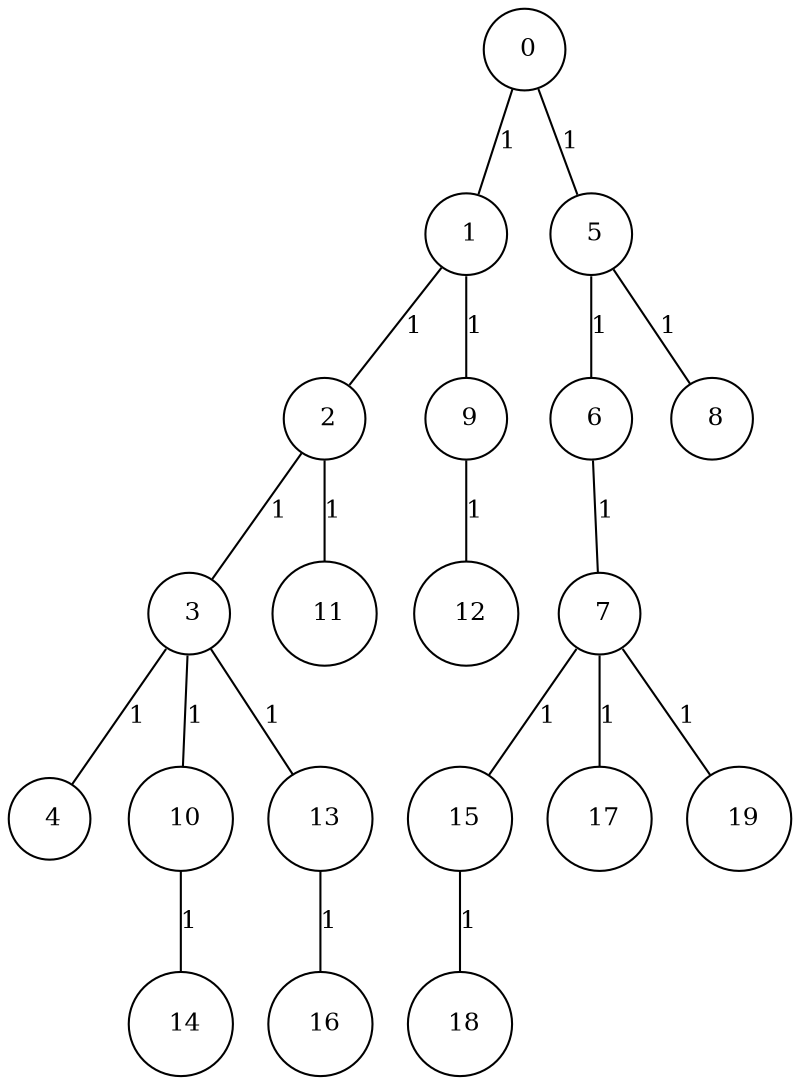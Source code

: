 graph G {
size="8.5,11;"
ratio = "expand;"
fixedsize="true;"
overlap="scale;"
node[shape=circle,width=.12,hight=.12,fontsize=12]
edge[fontsize=12]

0[label=" 0" color=black, pos="2.4775512,2.4661686!"];
1[label=" 1" color=black, pos="0.96727693,1.458039!"];
2[label=" 2" color=black, pos="0.7664476,1.2575854!"];
3[label=" 3" color=black, pos="1.9635048,2.4023788!"];
4[label=" 4" color=black, pos="1.5544482,1.1910277!"];
5[label=" 5" color=black, pos="0.36010512,0.91652268!"];
6[label=" 6" color=black, pos="2.6065422,2.1097777!"];
7[label=" 7" color=black, pos="2.1990027,1.5926919!"];
8[label=" 8" color=black, pos="1.5963405,0.56087177!"];
9[label=" 9" color=black, pos="2.2426258,0.34384138!"];
10[label=" 10" color=black, pos="2.9236923,1.7706859!"];
11[label=" 11" color=black, pos="1.9332725,0.44798153!"];
12[label=" 12" color=black, pos="2.7952313,2.9656816!"];
13[label=" 13" color=black, pos="0.29288911,0.36602794!"];
14[label=" 14" color=black, pos="1.7476378,0.27298712!"];
15[label=" 15" color=black, pos="2.1223258,0.62319446!"];
16[label=" 16" color=black, pos="2.9245395,0.28228376!"];
17[label=" 17" color=black, pos="0.20297698,2.1762388!"];
18[label=" 18" color=black, pos="2.2275519,0.013866257!"];
19[label=" 19" color=black, pos="0.11998932,2.6485451!"];
0--1[label="1"]
0--5[label="1"]
1--2[label="1"]
1--9[label="1"]
2--3[label="1"]
2--11[label="1"]
3--4[label="1"]
3--10[label="1"]
3--13[label="1"]
5--6[label="1"]
5--8[label="1"]
6--7[label="1"]
7--15[label="1"]
7--17[label="1"]
7--19[label="1"]
9--12[label="1"]
10--14[label="1"]
13--16[label="1"]
15--18[label="1"]

}
